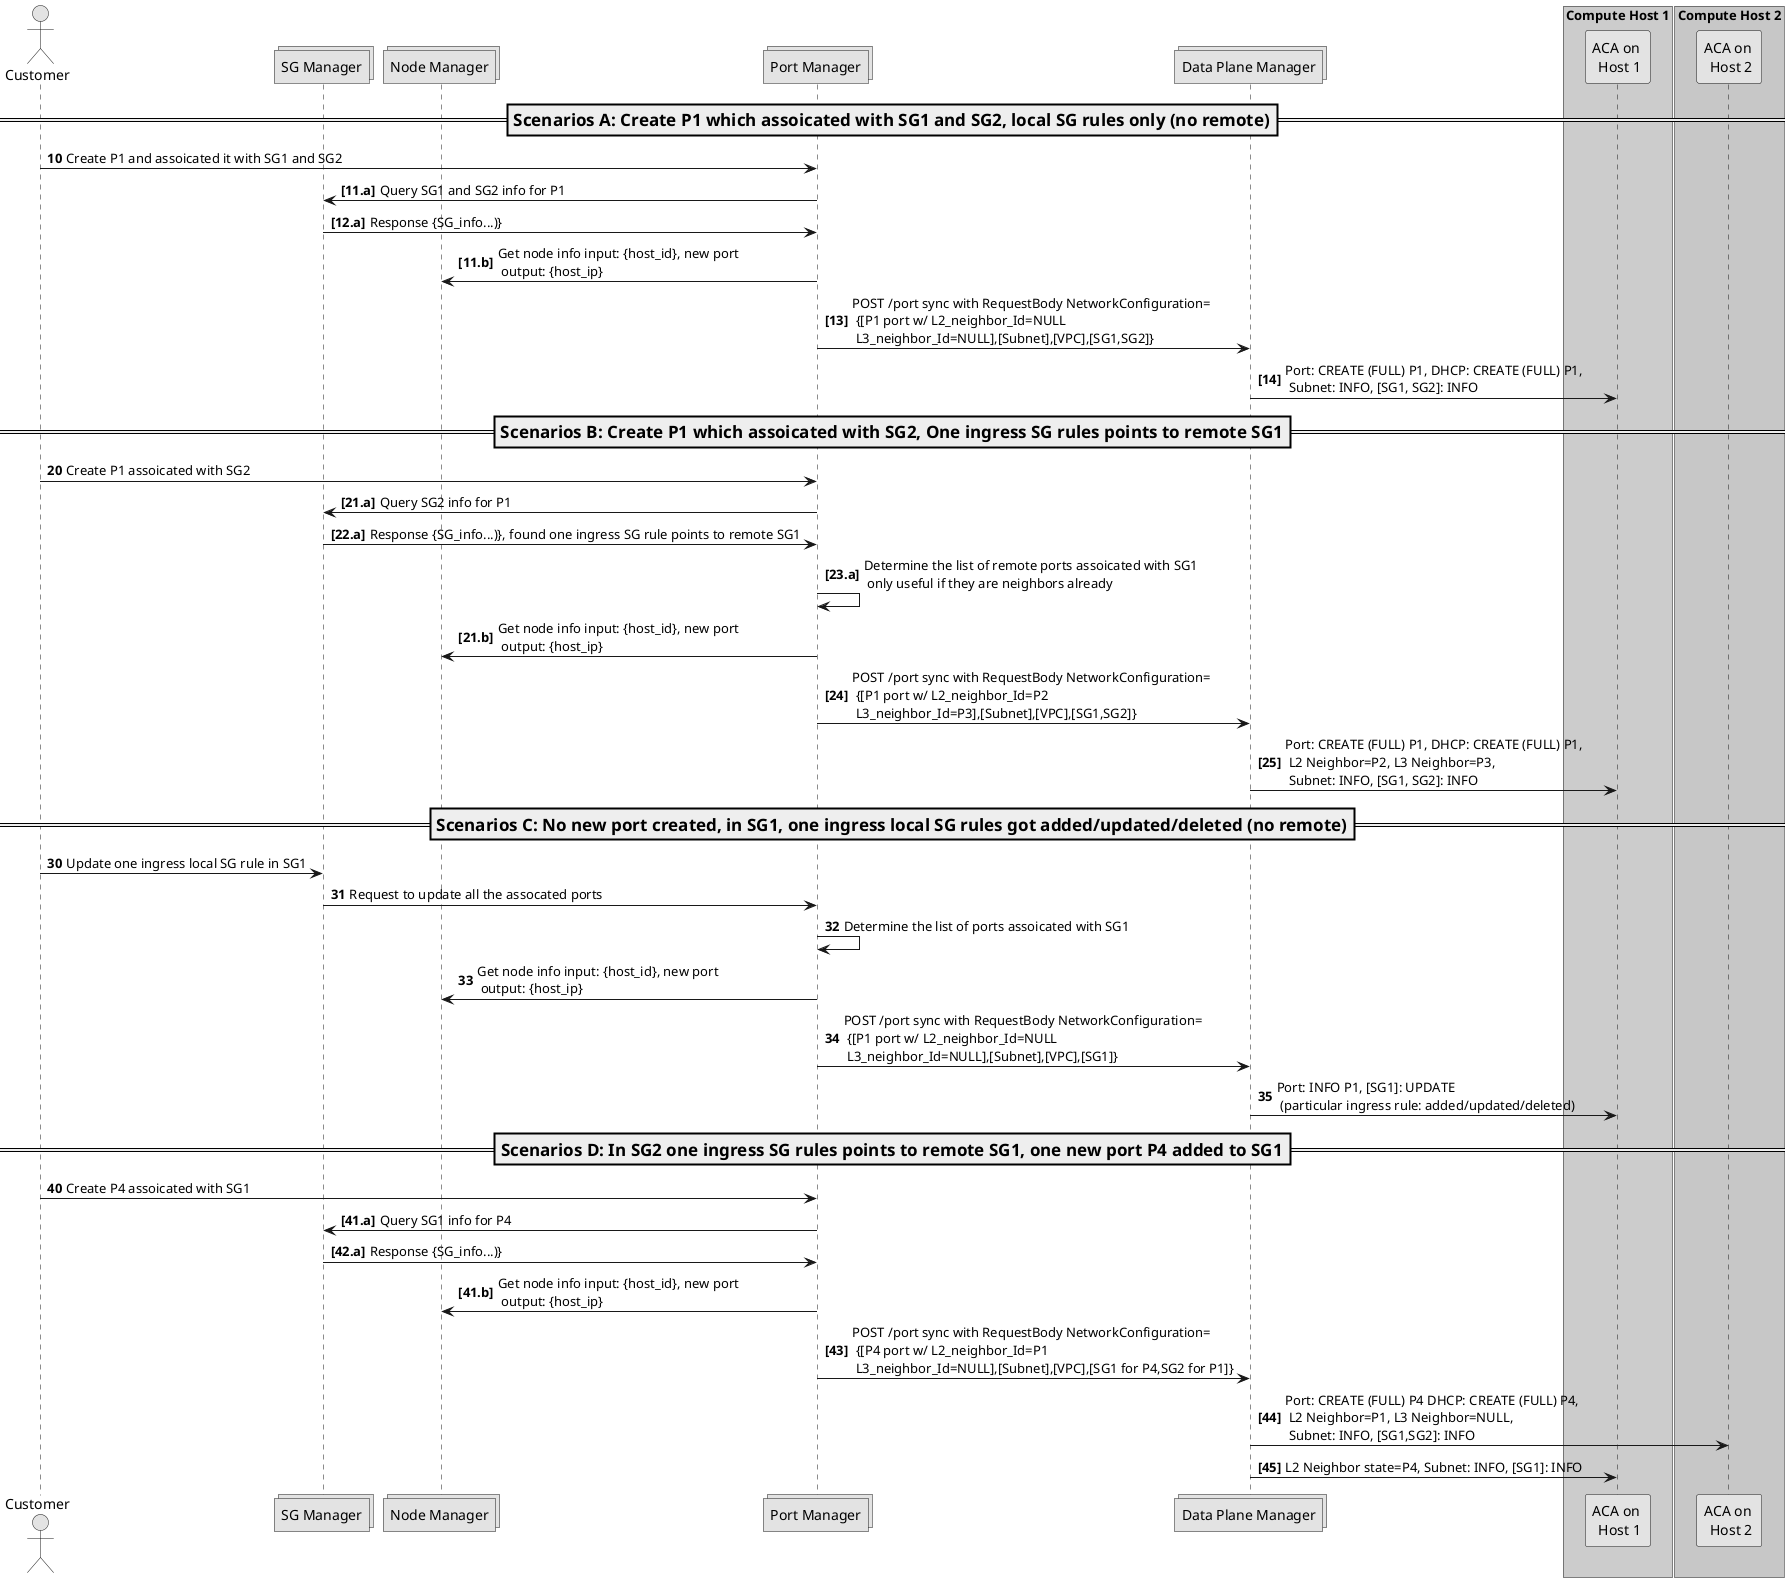'MIT License
'Copyright(c) 2020 Futurewei Cloud
'
'    Permission is hereby granted,
'    free of charge, to any person obtaining a copy of this software and associated documentation files(the "Software"), to deal in the Software without restriction,
'    including without limitation the rights to use, copy, modify, merge, publish, distribute, sublicense, and / or sell copies of the Software, and to permit persons
'    to whom the Software is furnished to do so, subject to the following conditions:
'
'    The above copyright notice and this permission notice shall be included in all copies or substantial portions of the Software.
'
'    THE SOFTWARE IS PROVIDED "AS IS", WITHOUT WARRANTY OF ANY KIND, EXPRESS OR IMPLIED, INCLUDING BUT NOT LIMITED TO THE WARRANTIES OF MERCHANTABILITY,
'    FITNESS FOR A PARTICULAR PURPOSE AND NONINFRINGEMENT. IN NO EVENT SHALL THE AUTHORS OR COPYRIGHT HOLDERS BE LIABLE FOR ANY CLAIM, DAMAGES OR OTHER LIABILITY,
'    WHETHER IN AN ACTION OF CONTRACT, TORT OR OTHERWISE, ARISING FROM, OUT OF OR IN CONNECTION WITH THE SOFTWARE OR THE USE OR OTHER DEALINGS IN THE SOFTWARE.

@startuml

skinparam monochrome true

actor "Customer"
collections "SG Manager"
collections "Node Manager"
collections "Port Manager"
collections "Data Plane Manager"

box "Compute Host 1" #LightBlue
participant "ACA on \n Host 1"
end box

box "Compute Host 2" #LightGreen
participant "ACA on \n Host 2"
end box

===Scenarios A: Create P1 which assoicated with SG1 and SG2, local SG rules only (no remote)==

autonumber 10
"Customer" -> "Port Manager": Create P1 and assoicated it with SG1 and SG2
autonumber 11 "<b>[0.a]"
"Port Manager" -> "SG Manager": Query SG1 and SG2 info for P1
"SG Manager" -> "Port Manager": Response {SG_info...)}
autonumber 11 "<b>[0.b]"
"Port Manager" -> "Node Manager": Get node info input: {host_id}, new port\n output: {host_ip}
autonumber 13 "<b>[0]"
"Port Manager" -> "Data Plane Manager": POST /port sync with RequestBody NetworkConfiguration=\n {[P1 port w/ L2_neighbor_Id=NULL \n L3_neighbor_Id=NULL],[Subnet],[VPC],[SG1,SG2]}
"Data Plane Manager" -> "ACA on \n Host 1": Port: CREATE (FULL) P1, DHCP: CREATE (FULL) P1,\n Subnet: INFO, [SG1, SG2]: INFO

===Scenarios B: Create P1 which assoicated with SG2, One ingress SG rules points to remote SG1==

autonumber 20
"Customer" -> "Port Manager": Create P1 assoicated with SG2
autonumber 21 "<b>[0.a]"
"Port Manager" -> "SG Manager": Query SG2 info for P1
"SG Manager" -> "Port Manager": Response {SG_info...)}, found one ingress SG rule points to remote SG1
"Port Manager" -> "Port Manager": Determine the list of remote ports assoicated with SG1\n only useful if they are neighbors already
autonumber 21 "<b>[0.b]"
"Port Manager" -> "Node Manager": Get node info input: {host_id}, new port\n output: {host_ip}
autonumber 24 "<b>[0]"
"Port Manager" -> "Data Plane Manager": POST /port sync with RequestBody NetworkConfiguration=\n {[P1 port w/ L2_neighbor_Id=P2 \n L3_neighbor_Id=P3],[Subnet],[VPC],[SG1,SG2]}
"Data Plane Manager" -> "ACA on \n Host 1": Port: CREATE (FULL) P1, DHCP: CREATE (FULL) P1,\n L2 Neighbor=P2, L3 Neighbor=P3,\n Subnet: INFO, [SG1, SG2]: INFO

===Scenarios C: No new port created, in SG1, one ingress local SG rules got added/updated/deleted (no remote)==

autonumber 30
"Customer" -> "SG Manager": Update one ingress local SG rule in SG1
"SG Manager" -> "Port Manager": Request to update all the assocated ports
"Port Manager" -> "Port Manager": Determine the list of ports assoicated with SG1
"Port Manager" -> "Node Manager": Get node info input: {host_id}, new port\n output: {host_ip}
"Port Manager" -> "Data Plane Manager": POST /port sync with RequestBody NetworkConfiguration=\n {[P1 port w/ L2_neighbor_Id=NULL \n L3_neighbor_Id=NULL],[Subnet],[VPC],[SG1]}
"Data Plane Manager" -> "ACA on \n Host 1": Port: INFO P1, [SG1]: UPDATE\n (particular ingress rule: added/updated/deleted)

===Scenarios D: In SG2 one ingress SG rules points to remote SG1, one new port P4 added to SG1==

autonumber 40
"Customer" -> "Port Manager": Create P4 assoicated with SG1
autonumber 41 "<b>[0.a]"
"Port Manager" -> "SG Manager": Query SG1 info for P4
"SG Manager" -> "Port Manager": Response {SG_info...)}
autonumber 41 "<b>[0.b]"
"Port Manager" -> "Node Manager": Get node info input: {host_id}, new port\n output: {host_ip}
autonumber 43 "<b>[0]"
"Port Manager" -> "Data Plane Manager": POST /port sync with RequestBody NetworkConfiguration=\n {[P4 port w/ L2_neighbor_Id=P1 \n L3_neighbor_Id=NULL],[Subnet],[VPC],[SG1 for P4,SG2 for P1]}
"Data Plane Manager" -> "ACA on \n Host 2": Port: CREATE (FULL) P4 DHCP: CREATE (FULL) P4,\n L2 Neighbor=P1, L3 Neighbor=NULL,\n Subnet: INFO, [SG1,SG2]: INFO
"Data Plane Manager" -> "ACA on \n Host 1": L2 Neighbor state=P4, Subnet: INFO, [SG1]: INFO

@enduml

